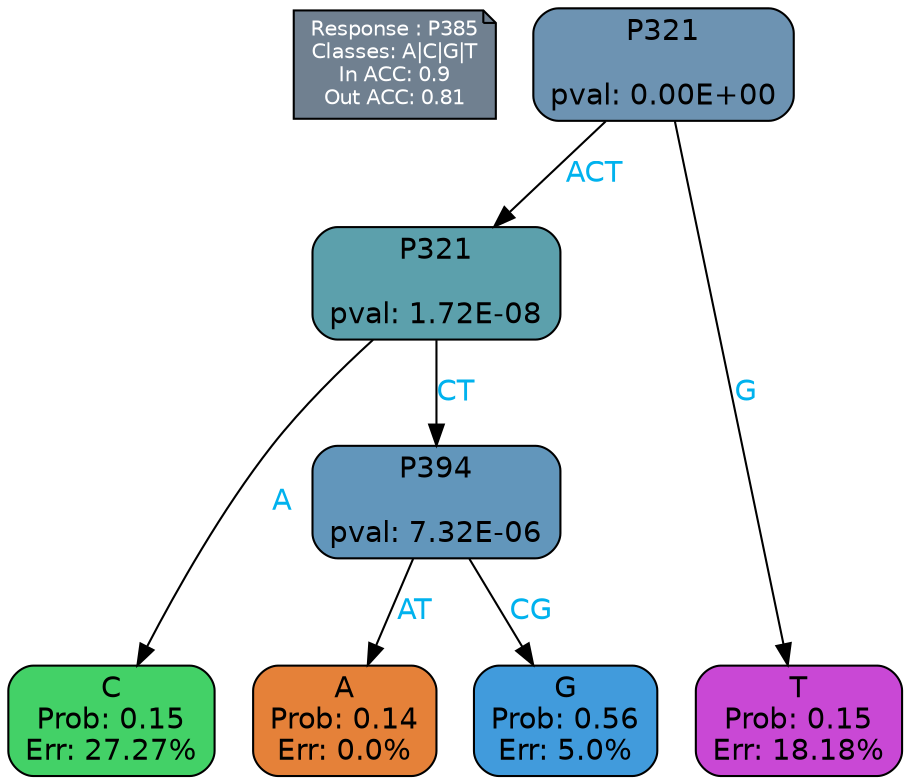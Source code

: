digraph Tree {
node [shape=box, style="filled, rounded", color="black", fontname=helvetica] ;
graph [ranksep=equally, splines=polylines, bgcolor=transparent, dpi=600] ;
edge [fontname=helvetica] ;
LEGEND [label="Response : P385
Classes: A|C|G|T
In ACC: 0.9
Out ACC: 0.81
",shape=note,align=left,style=filled,fillcolor="slategray",fontcolor="white",fontsize=10];1 [label="P321

pval: 0.00E+00", fillcolor="#6d93b2"] ;
2 [label="P321

pval: 1.72E-08", fillcolor="#5ca0ac"] ;
3 [label="C
Prob: 0.15
Err: 27.27%", fillcolor="#43d167"] ;
4 [label="P394

pval: 7.32E-06", fillcolor="#6296bb"] ;
5 [label="A
Prob: 0.14
Err: 0.0%", fillcolor="#e58139"] ;
6 [label="G
Prob: 0.56
Err: 5.0%", fillcolor="#419bdc"] ;
7 [label="T
Prob: 0.15
Err: 18.18%", fillcolor="#c948d5"] ;
1 -> 2 [label="ACT",fontcolor=deepskyblue2] ;
1 -> 7 [label="G",fontcolor=deepskyblue2] ;
2 -> 3 [label="A",fontcolor=deepskyblue2] ;
2 -> 4 [label="CT",fontcolor=deepskyblue2] ;
4 -> 5 [label="AT",fontcolor=deepskyblue2] ;
4 -> 6 [label="CG",fontcolor=deepskyblue2] ;
{rank = same; 3;5;6;7;}{rank = same; LEGEND;1;}}